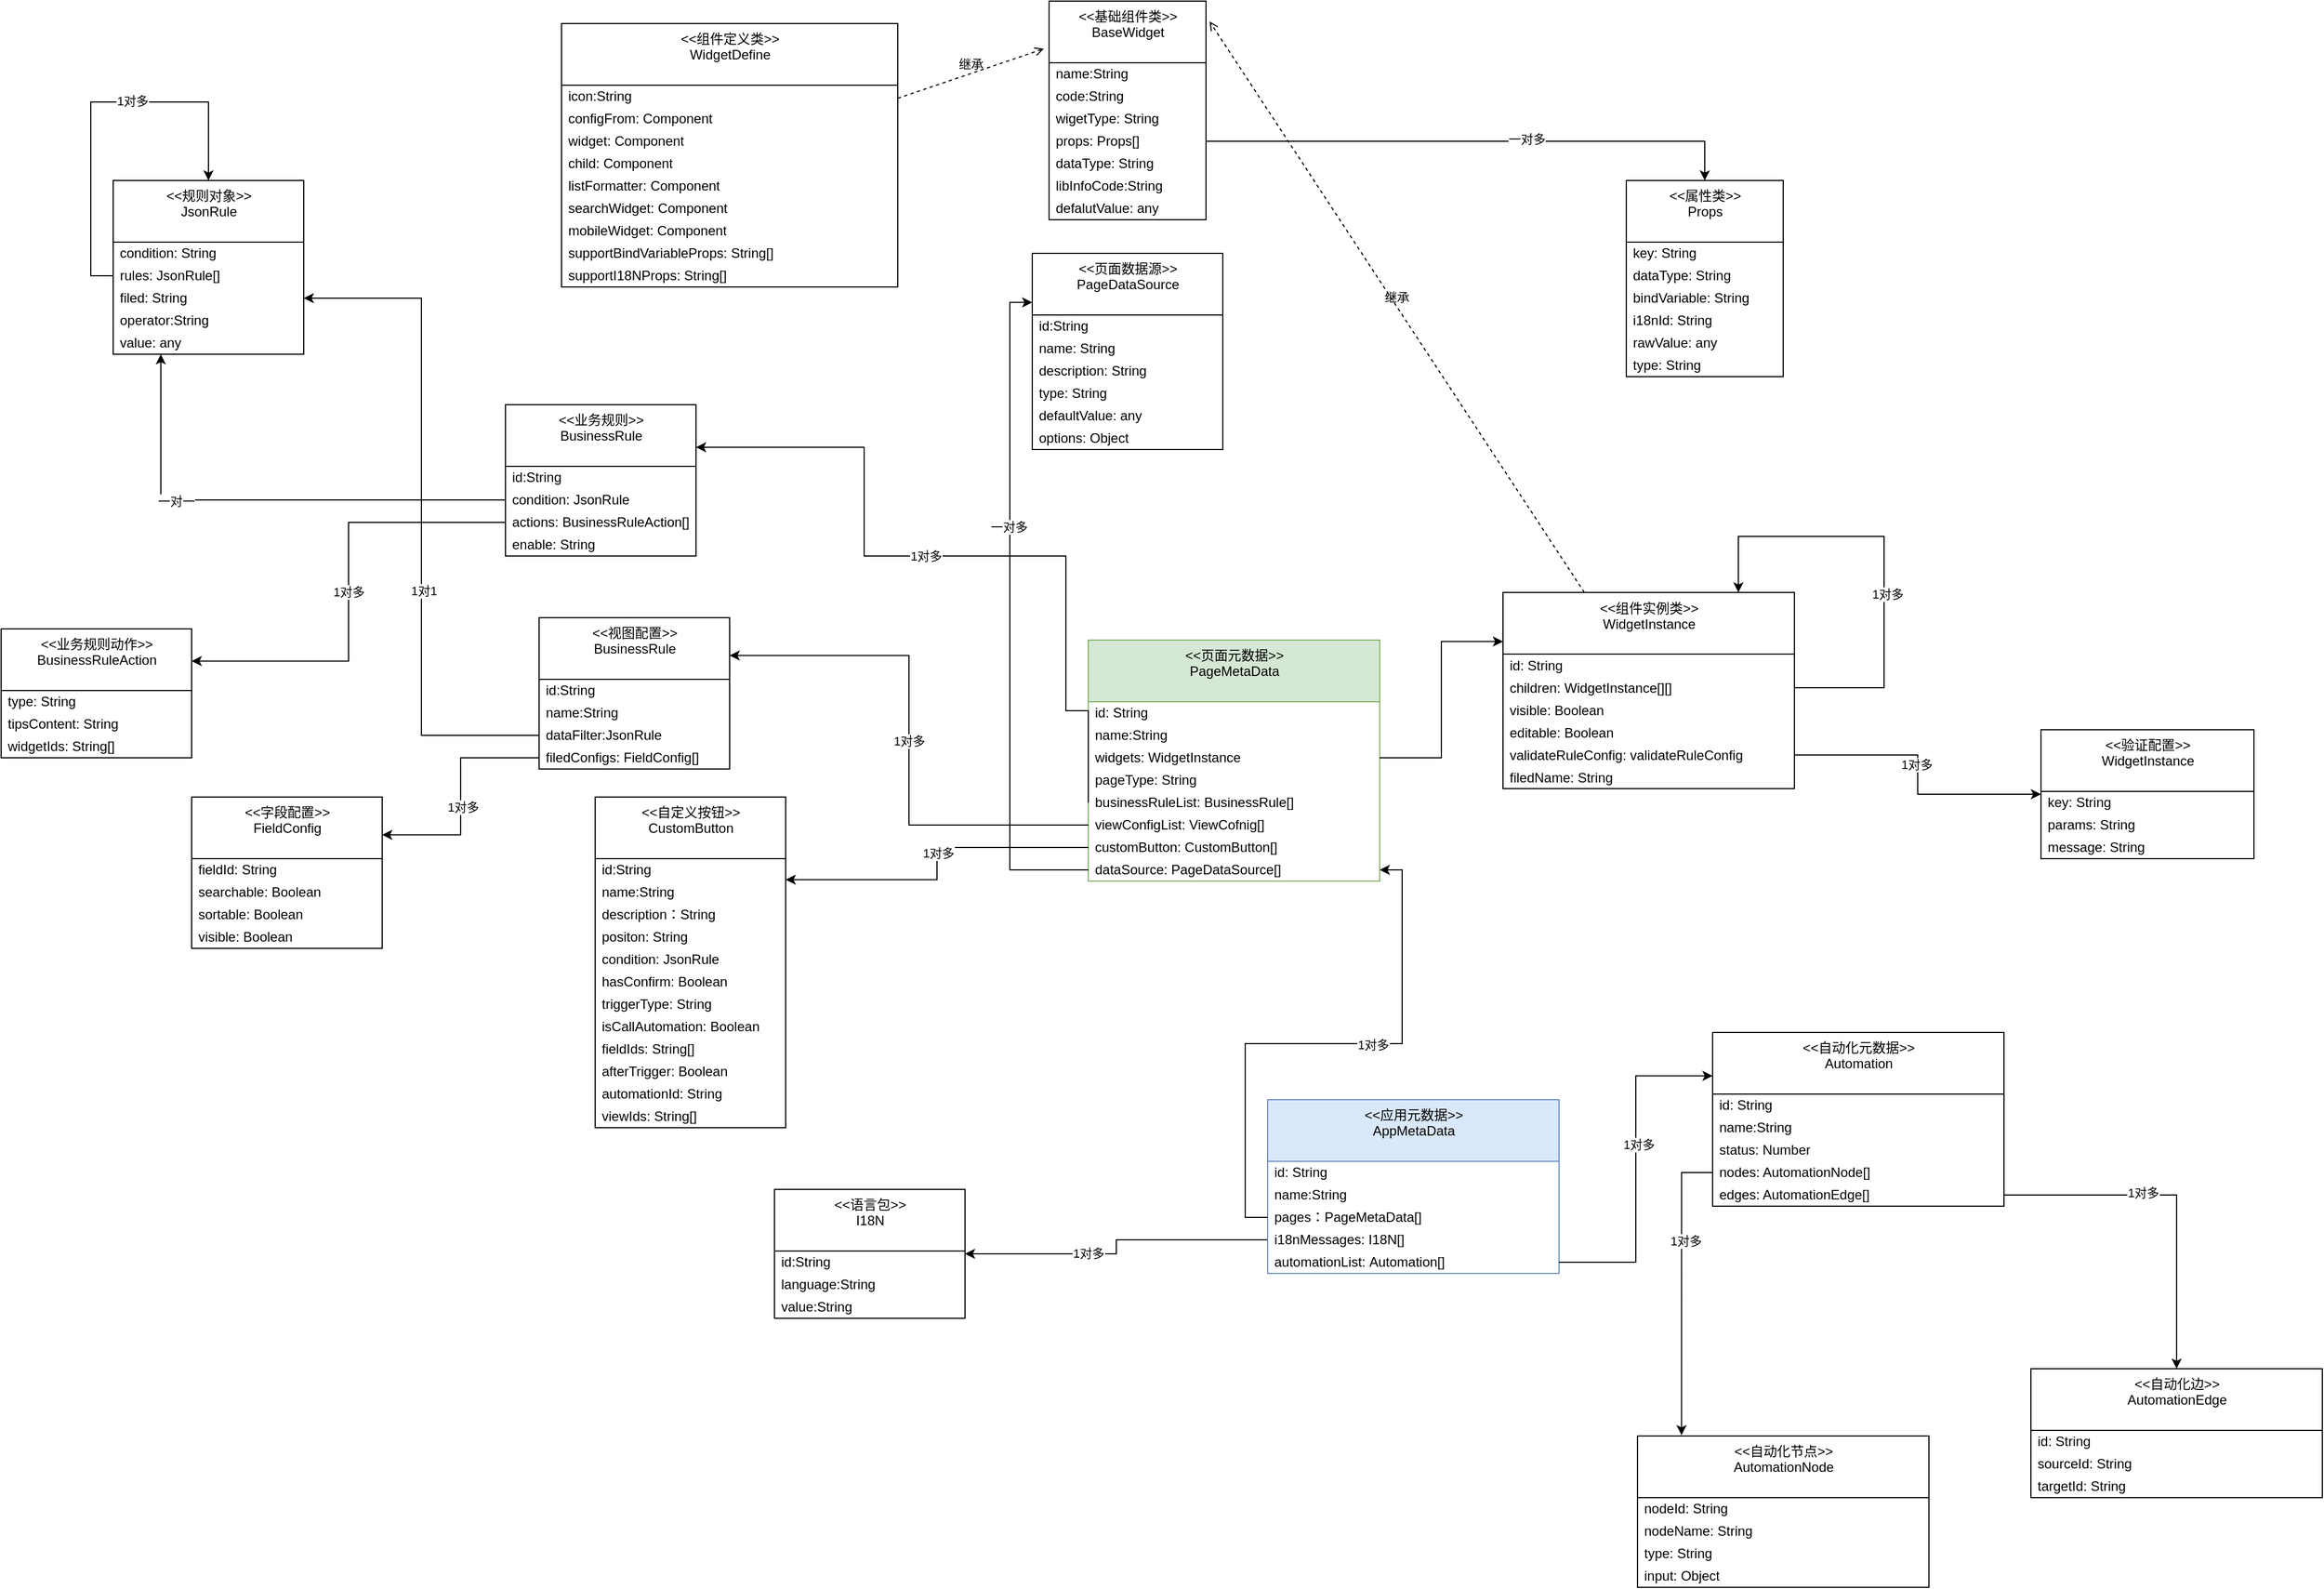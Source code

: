 <mxfile version="17.4.0" type="github">
  <diagram id="vAMlp3YLuijeeZTll3_J" name="Page-1">
    <mxGraphModel dx="2253" dy="864" grid="1" gridSize="10" guides="1" tooltips="1" connect="1" arrows="1" fold="1" page="1" pageScale="1" pageWidth="827" pageHeight="1169" math="0" shadow="0">
      <root>
        <mxCell id="0" />
        <mxCell id="1" parent="0" />
        <mxCell id="EWt5b8vn7UuF1jzuAeMk-30" value="&amp;lt;&amp;lt;基础组件类&amp;gt;&amp;gt;&lt;br&gt;BaseWidget&lt;br&gt;" style="swimlane;fontStyle=0;align=center;verticalAlign=top;childLayout=stackLayout;horizontal=1;startSize=55;horizontalStack=0;resizeParent=1;resizeParentMax=0;resizeLast=0;collapsible=0;marginBottom=0;html=1;" parent="1" vertex="1">
          <mxGeometry x="235" y="300" width="140" height="195" as="geometry" />
        </mxCell>
        <mxCell id="EWt5b8vn7UuF1jzuAeMk-32" value="name:String" style="text;html=1;strokeColor=none;fillColor=none;align=left;verticalAlign=middle;spacingLeft=4;spacingRight=4;overflow=hidden;rotatable=0;points=[[0,0.5],[1,0.5]];portConstraint=eastwest;" parent="EWt5b8vn7UuF1jzuAeMk-30" vertex="1">
          <mxGeometry y="55" width="140" height="20" as="geometry" />
        </mxCell>
        <mxCell id="EWt5b8vn7UuF1jzuAeMk-39" value="code:String" style="text;html=1;strokeColor=none;fillColor=none;align=left;verticalAlign=middle;spacingLeft=4;spacingRight=4;overflow=hidden;rotatable=0;points=[[0,0.5],[1,0.5]];portConstraint=eastwest;" parent="EWt5b8vn7UuF1jzuAeMk-30" vertex="1">
          <mxGeometry y="75" width="140" height="20" as="geometry" />
        </mxCell>
        <mxCell id="EWt5b8vn7UuF1jzuAeMk-40" value="wigetType: String" style="text;html=1;strokeColor=none;fillColor=none;align=left;verticalAlign=middle;spacingLeft=4;spacingRight=4;overflow=hidden;rotatable=0;points=[[0,0.5],[1,0.5]];portConstraint=eastwest;" parent="EWt5b8vn7UuF1jzuAeMk-30" vertex="1">
          <mxGeometry y="95" width="140" height="20" as="geometry" />
        </mxCell>
        <mxCell id="EWt5b8vn7UuF1jzuAeMk-41" value="props: Props[]" style="text;html=1;strokeColor=none;fillColor=none;align=left;verticalAlign=middle;spacingLeft=4;spacingRight=4;overflow=hidden;rotatable=0;points=[[0,0.5],[1,0.5]];portConstraint=eastwest;" parent="EWt5b8vn7UuF1jzuAeMk-30" vertex="1">
          <mxGeometry y="115" width="140" height="20" as="geometry" />
        </mxCell>
        <mxCell id="EWt5b8vn7UuF1jzuAeMk-42" value="dataType: String" style="text;html=1;strokeColor=none;fillColor=none;align=left;verticalAlign=middle;spacingLeft=4;spacingRight=4;overflow=hidden;rotatable=0;points=[[0,0.5],[1,0.5]];portConstraint=eastwest;" parent="EWt5b8vn7UuF1jzuAeMk-30" vertex="1">
          <mxGeometry y="135" width="140" height="20" as="geometry" />
        </mxCell>
        <mxCell id="EWt5b8vn7UuF1jzuAeMk-33" value="&lt;span style=&quot;color: rgb(0 , 0 , 0)&quot;&gt;libInfoCode:String&lt;/span&gt;" style="text;html=1;strokeColor=none;fillColor=none;align=left;verticalAlign=middle;spacingLeft=4;spacingRight=4;overflow=hidden;rotatable=0;points=[[0,0.5],[1,0.5]];portConstraint=eastwest;fontColor=#808080;" parent="EWt5b8vn7UuF1jzuAeMk-30" vertex="1">
          <mxGeometry y="155" width="140" height="20" as="geometry" />
        </mxCell>
        <mxCell id="EWt5b8vn7UuF1jzuAeMk-43" value="&lt;span style=&quot;color: rgb(0 , 0 , 0)&quot;&gt;defalutValue: any&lt;/span&gt;" style="text;html=1;strokeColor=none;fillColor=none;align=left;verticalAlign=middle;spacingLeft=4;spacingRight=4;overflow=hidden;rotatable=0;points=[[0,0.5],[1,0.5]];portConstraint=eastwest;fontColor=#808080;" parent="EWt5b8vn7UuF1jzuAeMk-30" vertex="1">
          <mxGeometry y="175" width="140" height="20" as="geometry" />
        </mxCell>
        <mxCell id="EWt5b8vn7UuF1jzuAeMk-46" value="&amp;lt;&amp;lt;组件定义类&amp;gt;&amp;gt;&lt;br&gt;WidgetDefine" style="swimlane;fontStyle=0;align=center;verticalAlign=top;childLayout=stackLayout;horizontal=1;startSize=55;horizontalStack=0;resizeParent=1;resizeParentMax=0;resizeLast=0;collapsible=0;marginBottom=0;html=1;" parent="1" vertex="1">
          <mxGeometry x="-200" y="320" width="300" height="235" as="geometry" />
        </mxCell>
        <mxCell id="EWt5b8vn7UuF1jzuAeMk-47" value="icon:String" style="text;html=1;strokeColor=none;fillColor=none;align=left;verticalAlign=middle;spacingLeft=4;spacingRight=4;overflow=hidden;rotatable=0;points=[[0,0.5],[1,0.5]];portConstraint=eastwest;" parent="EWt5b8vn7UuF1jzuAeMk-46" vertex="1">
          <mxGeometry y="55" width="300" height="20" as="geometry" />
        </mxCell>
        <mxCell id="EWt5b8vn7UuF1jzuAeMk-48" value="configFrom: Component" style="text;html=1;strokeColor=none;fillColor=none;align=left;verticalAlign=middle;spacingLeft=4;spacingRight=4;overflow=hidden;rotatable=0;points=[[0,0.5],[1,0.5]];portConstraint=eastwest;" parent="EWt5b8vn7UuF1jzuAeMk-46" vertex="1">
          <mxGeometry y="75" width="300" height="20" as="geometry" />
        </mxCell>
        <mxCell id="EWt5b8vn7UuF1jzuAeMk-49" value="widget: Component" style="text;html=1;strokeColor=none;fillColor=none;align=left;verticalAlign=middle;spacingLeft=4;spacingRight=4;overflow=hidden;rotatable=0;points=[[0,0.5],[1,0.5]];portConstraint=eastwest;" parent="EWt5b8vn7UuF1jzuAeMk-46" vertex="1">
          <mxGeometry y="95" width="300" height="20" as="geometry" />
        </mxCell>
        <mxCell id="EWt5b8vn7UuF1jzuAeMk-50" value="child: Component" style="text;html=1;strokeColor=none;fillColor=none;align=left;verticalAlign=middle;spacingLeft=4;spacingRight=4;overflow=hidden;rotatable=0;points=[[0,0.5],[1,0.5]];portConstraint=eastwest;" parent="EWt5b8vn7UuF1jzuAeMk-46" vertex="1">
          <mxGeometry y="115" width="300" height="20" as="geometry" />
        </mxCell>
        <mxCell id="EWt5b8vn7UuF1jzuAeMk-51" value="listFormatter: Component" style="text;html=1;strokeColor=none;fillColor=none;align=left;verticalAlign=middle;spacingLeft=4;spacingRight=4;overflow=hidden;rotatable=0;points=[[0,0.5],[1,0.5]];portConstraint=eastwest;" parent="EWt5b8vn7UuF1jzuAeMk-46" vertex="1">
          <mxGeometry y="135" width="300" height="20" as="geometry" />
        </mxCell>
        <mxCell id="EWt5b8vn7UuF1jzuAeMk-52" value="&lt;font color=&quot;#000000&quot;&gt;searchWidget: Component&lt;/font&gt;" style="text;html=1;strokeColor=none;fillColor=none;align=left;verticalAlign=middle;spacingLeft=4;spacingRight=4;overflow=hidden;rotatable=0;points=[[0,0.5],[1,0.5]];portConstraint=eastwest;fontColor=#808080;" parent="EWt5b8vn7UuF1jzuAeMk-46" vertex="1">
          <mxGeometry y="155" width="300" height="20" as="geometry" />
        </mxCell>
        <mxCell id="EWt5b8vn7UuF1jzuAeMk-53" value="&lt;span style=&quot;color: rgb(0 , 0 , 0)&quot;&gt;mobileWidget: Component&lt;/span&gt;" style="text;html=1;strokeColor=none;fillColor=none;align=left;verticalAlign=middle;spacingLeft=4;spacingRight=4;overflow=hidden;rotatable=0;points=[[0,0.5],[1,0.5]];portConstraint=eastwest;fontColor=#808080;" parent="EWt5b8vn7UuF1jzuAeMk-46" vertex="1">
          <mxGeometry y="175" width="300" height="20" as="geometry" />
        </mxCell>
        <mxCell id="aLEHj2pvLLhQeSvKvPRY-20" value="&lt;span style=&quot;color: rgb(0 , 0 , 0)&quot;&gt;supportBindVariableProps: String[]&lt;/span&gt;" style="text;html=1;strokeColor=none;fillColor=none;align=left;verticalAlign=middle;spacingLeft=4;spacingRight=4;overflow=hidden;rotatable=0;points=[[0,0.5],[1,0.5]];portConstraint=eastwest;fontColor=#808080;" vertex="1" parent="EWt5b8vn7UuF1jzuAeMk-46">
          <mxGeometry y="195" width="300" height="20" as="geometry" />
        </mxCell>
        <mxCell id="aLEHj2pvLLhQeSvKvPRY-21" value="&lt;span style=&quot;color: rgb(0 , 0 , 0)&quot;&gt;supportI18NProps: String[]&lt;/span&gt;" style="text;html=1;strokeColor=none;fillColor=none;align=left;verticalAlign=middle;spacingLeft=4;spacingRight=4;overflow=hidden;rotatable=0;points=[[0,0.5],[1,0.5]];portConstraint=eastwest;fontColor=#808080;" vertex="1" parent="EWt5b8vn7UuF1jzuAeMk-46">
          <mxGeometry y="215" width="300" height="20" as="geometry" />
        </mxCell>
        <mxCell id="EWt5b8vn7UuF1jzuAeMk-55" value="继承" style="html=1;verticalAlign=bottom;labelBackgroundColor=none;endArrow=open;endFill=0;dashed=1;rounded=0;entryX=-0.033;entryY=0.218;entryDx=0;entryDy=0;entryPerimeter=0;" parent="1" source="EWt5b8vn7UuF1jzuAeMk-46" target="EWt5b8vn7UuF1jzuAeMk-30" edge="1">
          <mxGeometry width="160" relative="1" as="geometry">
            <mxPoint x="480" y="500" as="sourcePoint" />
            <mxPoint x="420" y="310" as="targetPoint" />
          </mxGeometry>
        </mxCell>
        <mxCell id="EWt5b8vn7UuF1jzuAeMk-56" value="&amp;lt;&amp;lt;组件实例类&amp;gt;&amp;gt;&lt;br&gt;WidgetInstance" style="swimlane;fontStyle=0;align=center;verticalAlign=top;childLayout=stackLayout;horizontal=1;startSize=55;horizontalStack=0;resizeParent=1;resizeParentMax=0;resizeLast=0;collapsible=0;marginBottom=0;html=1;" parent="1" vertex="1">
          <mxGeometry x="640" y="827.5" width="260" height="175" as="geometry" />
        </mxCell>
        <mxCell id="EWt5b8vn7UuF1jzuAeMk-57" value="id: String" style="text;html=1;strokeColor=none;fillColor=none;align=left;verticalAlign=middle;spacingLeft=4;spacingRight=4;overflow=hidden;rotatable=0;points=[[0,0.5],[1,0.5]];portConstraint=eastwest;" parent="EWt5b8vn7UuF1jzuAeMk-56" vertex="1">
          <mxGeometry y="55" width="260" height="20" as="geometry" />
        </mxCell>
        <mxCell id="EWt5b8vn7UuF1jzuAeMk-58" value="children: WidgetInstance[][]" style="text;html=1;strokeColor=none;fillColor=none;align=left;verticalAlign=middle;spacingLeft=4;spacingRight=4;overflow=hidden;rotatable=0;points=[[0,0.5],[1,0.5]];portConstraint=eastwest;" parent="EWt5b8vn7UuF1jzuAeMk-56" vertex="1">
          <mxGeometry y="75" width="260" height="20" as="geometry" />
        </mxCell>
        <mxCell id="EWt5b8vn7UuF1jzuAeMk-65" value="visible: Boolean" style="text;html=1;strokeColor=none;fillColor=none;align=left;verticalAlign=middle;spacingLeft=4;spacingRight=4;overflow=hidden;rotatable=0;points=[[0,0.5],[1,0.5]];portConstraint=eastwest;" parent="EWt5b8vn7UuF1jzuAeMk-56" vertex="1">
          <mxGeometry y="95" width="260" height="20" as="geometry" />
        </mxCell>
        <mxCell id="EWt5b8vn7UuF1jzuAeMk-66" value="editable: Boolean" style="text;html=1;strokeColor=none;fillColor=none;align=left;verticalAlign=middle;spacingLeft=4;spacingRight=4;overflow=hidden;rotatable=0;points=[[0,0.5],[1,0.5]];portConstraint=eastwest;" parent="EWt5b8vn7UuF1jzuAeMk-56" vertex="1">
          <mxGeometry y="115" width="260" height="20" as="geometry" />
        </mxCell>
        <mxCell id="EWt5b8vn7UuF1jzuAeMk-77" value="validateRuleConfig: validateRuleConfig" style="text;html=1;strokeColor=none;fillColor=none;align=left;verticalAlign=middle;spacingLeft=4;spacingRight=4;overflow=hidden;rotatable=0;points=[[0,0.5],[1,0.5]];portConstraint=eastwest;" parent="EWt5b8vn7UuF1jzuAeMk-56" vertex="1">
          <mxGeometry y="135" width="260" height="20" as="geometry" />
        </mxCell>
        <mxCell id="EWt5b8vn7UuF1jzuAeMk-78" value="filedName: String" style="text;html=1;strokeColor=none;fillColor=none;align=left;verticalAlign=middle;spacingLeft=4;spacingRight=4;overflow=hidden;rotatable=0;points=[[0,0.5],[1,0.5]];portConstraint=eastwest;" parent="EWt5b8vn7UuF1jzuAeMk-56" vertex="1">
          <mxGeometry y="155" width="260" height="20" as="geometry" />
        </mxCell>
        <mxCell id="EWt5b8vn7UuF1jzuAeMk-68" style="edgeStyle=orthogonalEdgeStyle;rounded=0;orthogonalLoop=1;jettySize=auto;html=1;" parent="EWt5b8vn7UuF1jzuAeMk-56" source="EWt5b8vn7UuF1jzuAeMk-58" target="EWt5b8vn7UuF1jzuAeMk-56" edge="1">
          <mxGeometry relative="1" as="geometry">
            <mxPoint x="260" y="-20" as="targetPoint" />
            <Array as="points">
              <mxPoint x="340" y="85" />
              <mxPoint x="340" y="-50" />
              <mxPoint x="210" y="-50" />
            </Array>
          </mxGeometry>
        </mxCell>
        <mxCell id="EWt5b8vn7UuF1jzuAeMk-69" value="1对多" style="edgeLabel;html=1;align=center;verticalAlign=middle;resizable=0;points=[];" parent="EWt5b8vn7UuF1jzuAeMk-68" vertex="1" connectable="0">
          <mxGeometry x="-0.173" y="-3" relative="1" as="geometry">
            <mxPoint as="offset" />
          </mxGeometry>
        </mxCell>
        <mxCell id="EWt5b8vn7UuF1jzuAeMk-64" value="继承" style="html=1;verticalAlign=bottom;labelBackgroundColor=none;endArrow=open;endFill=0;dashed=1;rounded=0;entryX=1.023;entryY=0.093;entryDx=0;entryDy=0;entryPerimeter=0;" parent="1" source="EWt5b8vn7UuF1jzuAeMk-56" target="EWt5b8vn7UuF1jzuAeMk-30" edge="1">
          <mxGeometry width="160" relative="1" as="geometry">
            <mxPoint x="341.342" y="570" as="sourcePoint" />
            <mxPoint x="507.06" y="255.295" as="targetPoint" />
          </mxGeometry>
        </mxCell>
        <mxCell id="EWt5b8vn7UuF1jzuAeMk-79" value="&amp;lt;&amp;lt;验证配置&amp;gt;&amp;gt;&lt;br&gt;WidgetInstance" style="swimlane;fontStyle=0;align=center;verticalAlign=top;childLayout=stackLayout;horizontal=1;startSize=55;horizontalStack=0;resizeParent=1;resizeParentMax=0;resizeLast=0;collapsible=0;marginBottom=0;html=1;" parent="1" vertex="1">
          <mxGeometry x="1120" y="950" width="190" height="115" as="geometry" />
        </mxCell>
        <mxCell id="EWt5b8vn7UuF1jzuAeMk-80" value="key: String" style="text;html=1;strokeColor=none;fillColor=none;align=left;verticalAlign=middle;spacingLeft=4;spacingRight=4;overflow=hidden;rotatable=0;points=[[0,0.5],[1,0.5]];portConstraint=eastwest;" parent="EWt5b8vn7UuF1jzuAeMk-79" vertex="1">
          <mxGeometry y="55" width="190" height="20" as="geometry" />
        </mxCell>
        <mxCell id="EWt5b8vn7UuF1jzuAeMk-81" value="params: String" style="text;html=1;strokeColor=none;fillColor=none;align=left;verticalAlign=middle;spacingLeft=4;spacingRight=4;overflow=hidden;rotatable=0;points=[[0,0.5],[1,0.5]];portConstraint=eastwest;" parent="EWt5b8vn7UuF1jzuAeMk-79" vertex="1">
          <mxGeometry y="75" width="190" height="20" as="geometry" />
        </mxCell>
        <mxCell id="EWt5b8vn7UuF1jzuAeMk-82" value="message: String" style="text;html=1;strokeColor=none;fillColor=none;align=left;verticalAlign=middle;spacingLeft=4;spacingRight=4;overflow=hidden;rotatable=0;points=[[0,0.5],[1,0.5]];portConstraint=eastwest;" parent="EWt5b8vn7UuF1jzuAeMk-79" vertex="1">
          <mxGeometry y="95" width="190" height="20" as="geometry" />
        </mxCell>
        <mxCell id="EWt5b8vn7UuF1jzuAeMk-89" style="edgeStyle=orthogonalEdgeStyle;rounded=0;orthogonalLoop=1;jettySize=auto;html=1;exitX=1;exitY=0.5;exitDx=0;exitDy=0;" parent="1" source="EWt5b8vn7UuF1jzuAeMk-77" target="EWt5b8vn7UuF1jzuAeMk-79" edge="1">
          <mxGeometry relative="1" as="geometry" />
        </mxCell>
        <mxCell id="EWt5b8vn7UuF1jzuAeMk-90" value="1对多" style="edgeLabel;html=1;align=center;verticalAlign=middle;resizable=0;points=[];" parent="EWt5b8vn7UuF1jzuAeMk-89" vertex="1" connectable="0">
          <mxGeometry x="-0.069" y="-1" relative="1" as="geometry">
            <mxPoint as="offset" />
          </mxGeometry>
        </mxCell>
        <mxCell id="EWt5b8vn7UuF1jzuAeMk-91" value="&amp;lt;&amp;lt;页面元数据&amp;gt;&amp;gt;&lt;br&gt;PageMetaData" style="swimlane;fontStyle=0;align=center;verticalAlign=top;childLayout=stackLayout;horizontal=1;startSize=55;horizontalStack=0;resizeParent=1;resizeParentMax=0;resizeLast=0;collapsible=0;marginBottom=0;html=1;fillColor=#d5e8d4;strokeColor=#82b366;" parent="1" vertex="1">
          <mxGeometry x="270" y="870" width="260" height="215" as="geometry" />
        </mxCell>
        <mxCell id="EWt5b8vn7UuF1jzuAeMk-92" value="id: String" style="text;html=1;strokeColor=none;fillColor=none;align=left;verticalAlign=middle;spacingLeft=4;spacingRight=4;overflow=hidden;rotatable=0;points=[[0,0.5],[1,0.5]];portConstraint=eastwest;" parent="EWt5b8vn7UuF1jzuAeMk-91" vertex="1">
          <mxGeometry y="55" width="260" height="20" as="geometry" />
        </mxCell>
        <mxCell id="EWt5b8vn7UuF1jzuAeMk-93" value="name:String" style="text;html=1;strokeColor=none;fillColor=none;align=left;verticalAlign=middle;spacingLeft=4;spacingRight=4;overflow=hidden;rotatable=0;points=[[0,0.5],[1,0.5]];portConstraint=eastwest;" parent="EWt5b8vn7UuF1jzuAeMk-91" vertex="1">
          <mxGeometry y="75" width="260" height="20" as="geometry" />
        </mxCell>
        <mxCell id="EWt5b8vn7UuF1jzuAeMk-94" value="widgets: WidgetInstance" style="text;html=1;strokeColor=none;fillColor=none;align=left;verticalAlign=middle;spacingLeft=4;spacingRight=4;overflow=hidden;rotatable=0;points=[[0,0.5],[1,0.5]];portConstraint=eastwest;" parent="EWt5b8vn7UuF1jzuAeMk-91" vertex="1">
          <mxGeometry y="95" width="260" height="20" as="geometry" />
        </mxCell>
        <mxCell id="EWt5b8vn7UuF1jzuAeMk-95" value="pageType: String" style="text;html=1;strokeColor=none;fillColor=none;align=left;verticalAlign=middle;spacingLeft=4;spacingRight=4;overflow=hidden;rotatable=0;points=[[0,0.5],[1,0.5]];portConstraint=eastwest;" parent="EWt5b8vn7UuF1jzuAeMk-91" vertex="1">
          <mxGeometry y="115" width="260" height="20" as="geometry" />
        </mxCell>
        <mxCell id="EWt5b8vn7UuF1jzuAeMk-96" value="businessRuleList: BusinessRule[]" style="text;html=1;strokeColor=none;fillColor=none;align=left;verticalAlign=middle;spacingLeft=4;spacingRight=4;overflow=hidden;rotatable=0;points=[[0,0.5],[1,0.5]];portConstraint=eastwest;" parent="EWt5b8vn7UuF1jzuAeMk-91" vertex="1">
          <mxGeometry y="135" width="260" height="20" as="geometry" />
        </mxCell>
        <mxCell id="EWt5b8vn7UuF1jzuAeMk-97" value="viewConfigList: ViewCofnig[]" style="text;html=1;strokeColor=none;fillColor=none;align=left;verticalAlign=middle;spacingLeft=4;spacingRight=4;overflow=hidden;rotatable=0;points=[[0,0.5],[1,0.5]];portConstraint=eastwest;" parent="EWt5b8vn7UuF1jzuAeMk-91" vertex="1">
          <mxGeometry y="155" width="260" height="20" as="geometry" />
        </mxCell>
        <mxCell id="EWt5b8vn7UuF1jzuAeMk-102" value="customButton: CustomButton[]" style="text;html=1;strokeColor=none;fillColor=none;align=left;verticalAlign=middle;spacingLeft=4;spacingRight=4;overflow=hidden;rotatable=0;points=[[0,0.5],[1,0.5]];portConstraint=eastwest;" parent="EWt5b8vn7UuF1jzuAeMk-91" vertex="1">
          <mxGeometry y="175" width="260" height="20" as="geometry" />
        </mxCell>
        <mxCell id="0nsjgeY7RRaT_HOc3P06-43" value="dataSource: PageDataSource[]" style="text;html=1;strokeColor=none;fillColor=none;align=left;verticalAlign=middle;spacingLeft=4;spacingRight=4;overflow=hidden;rotatable=0;points=[[0,0.5],[1,0.5]];portConstraint=eastwest;" parent="EWt5b8vn7UuF1jzuAeMk-91" vertex="1">
          <mxGeometry y="195" width="260" height="20" as="geometry" />
        </mxCell>
        <mxCell id="0nsjgeY7RRaT_HOc3P06-1" value="&amp;lt;&amp;lt;属性类&amp;gt;&amp;gt;&lt;br&gt;Props" style="swimlane;fontStyle=0;align=center;verticalAlign=top;childLayout=stackLayout;horizontal=1;startSize=55;horizontalStack=0;resizeParent=1;resizeParentMax=0;resizeLast=0;collapsible=0;marginBottom=0;html=1;" parent="1" vertex="1">
          <mxGeometry x="750" y="460" width="140" height="175" as="geometry" />
        </mxCell>
        <mxCell id="0nsjgeY7RRaT_HOc3P06-2" value="key: String" style="text;html=1;strokeColor=none;fillColor=none;align=left;verticalAlign=middle;spacingLeft=4;spacingRight=4;overflow=hidden;rotatable=0;points=[[0,0.5],[1,0.5]];portConstraint=eastwest;" parent="0nsjgeY7RRaT_HOc3P06-1" vertex="1">
          <mxGeometry y="55" width="140" height="20" as="geometry" />
        </mxCell>
        <mxCell id="0nsjgeY7RRaT_HOc3P06-3" value="dataType: String" style="text;html=1;strokeColor=none;fillColor=none;align=left;verticalAlign=middle;spacingLeft=4;spacingRight=4;overflow=hidden;rotatable=0;points=[[0,0.5],[1,0.5]];portConstraint=eastwest;" parent="0nsjgeY7RRaT_HOc3P06-1" vertex="1">
          <mxGeometry y="75" width="140" height="20" as="geometry" />
        </mxCell>
        <mxCell id="0nsjgeY7RRaT_HOc3P06-9" value="bindVariable: String" style="text;html=1;strokeColor=none;fillColor=none;align=left;verticalAlign=middle;spacingLeft=4;spacingRight=4;overflow=hidden;rotatable=0;points=[[0,0.5],[1,0.5]];portConstraint=eastwest;" parent="0nsjgeY7RRaT_HOc3P06-1" vertex="1">
          <mxGeometry y="95" width="140" height="20" as="geometry" />
        </mxCell>
        <mxCell id="0nsjgeY7RRaT_HOc3P06-10" value="i18nId: String" style="text;html=1;strokeColor=none;fillColor=none;align=left;verticalAlign=middle;spacingLeft=4;spacingRight=4;overflow=hidden;rotatable=0;points=[[0,0.5],[1,0.5]];portConstraint=eastwest;" parent="0nsjgeY7RRaT_HOc3P06-1" vertex="1">
          <mxGeometry y="115" width="140" height="20" as="geometry" />
        </mxCell>
        <mxCell id="0nsjgeY7RRaT_HOc3P06-11" value="rawValue: any" style="text;html=1;strokeColor=none;fillColor=none;align=left;verticalAlign=middle;spacingLeft=4;spacingRight=4;overflow=hidden;rotatable=0;points=[[0,0.5],[1,0.5]];portConstraint=eastwest;" parent="0nsjgeY7RRaT_HOc3P06-1" vertex="1">
          <mxGeometry y="135" width="140" height="20" as="geometry" />
        </mxCell>
        <mxCell id="aLEHj2pvLLhQeSvKvPRY-78" value="type: String" style="text;html=1;strokeColor=none;fillColor=none;align=left;verticalAlign=middle;spacingLeft=4;spacingRight=4;overflow=hidden;rotatable=0;points=[[0,0.5],[1,0.5]];portConstraint=eastwest;" vertex="1" parent="0nsjgeY7RRaT_HOc3P06-1">
          <mxGeometry y="155" width="140" height="20" as="geometry" />
        </mxCell>
        <mxCell id="0nsjgeY7RRaT_HOc3P06-12" style="edgeStyle=orthogonalEdgeStyle;rounded=0;orthogonalLoop=1;jettySize=auto;html=1;entryX=0.5;entryY=0;entryDx=0;entryDy=0;" parent="1" source="EWt5b8vn7UuF1jzuAeMk-41" target="0nsjgeY7RRaT_HOc3P06-1" edge="1">
          <mxGeometry relative="1" as="geometry" />
        </mxCell>
        <mxCell id="0nsjgeY7RRaT_HOc3P06-13" value="一对多" style="edgeLabel;html=1;align=center;verticalAlign=middle;resizable=0;points=[];" parent="0nsjgeY7RRaT_HOc3P06-12" vertex="1" connectable="0">
          <mxGeometry x="0.19" y="2" relative="1" as="geometry">
            <mxPoint as="offset" />
          </mxGeometry>
        </mxCell>
        <mxCell id="0nsjgeY7RRaT_HOc3P06-15" value="&amp;lt;&amp;lt;业务规则&amp;gt;&amp;gt;&lt;br&gt;BusinessRule" style="swimlane;fontStyle=0;align=center;verticalAlign=top;childLayout=stackLayout;horizontal=1;startSize=55;horizontalStack=0;resizeParent=1;resizeParentMax=0;resizeLast=0;collapsible=0;marginBottom=0;html=1;" parent="1" vertex="1">
          <mxGeometry x="-250" y="660" width="170" height="135" as="geometry" />
        </mxCell>
        <mxCell id="0nsjgeY7RRaT_HOc3P06-16" value="id:String" style="text;html=1;strokeColor=none;fillColor=none;align=left;verticalAlign=middle;spacingLeft=4;spacingRight=4;overflow=hidden;rotatable=0;points=[[0,0.5],[1,0.5]];portConstraint=eastwest;" parent="0nsjgeY7RRaT_HOc3P06-15" vertex="1">
          <mxGeometry y="55" width="170" height="20" as="geometry" />
        </mxCell>
        <mxCell id="0nsjgeY7RRaT_HOc3P06-17" value="condition: JsonRule" style="text;html=1;strokeColor=none;fillColor=none;align=left;verticalAlign=middle;spacingLeft=4;spacingRight=4;overflow=hidden;rotatable=0;points=[[0,0.5],[1,0.5]];portConstraint=eastwest;" parent="0nsjgeY7RRaT_HOc3P06-15" vertex="1">
          <mxGeometry y="75" width="170" height="20" as="geometry" />
        </mxCell>
        <mxCell id="0nsjgeY7RRaT_HOc3P06-18" value="actions: BusinessRuleAction[]" style="text;html=1;strokeColor=none;fillColor=none;align=left;verticalAlign=middle;spacingLeft=4;spacingRight=4;overflow=hidden;rotatable=0;points=[[0,0.5],[1,0.5]];portConstraint=eastwest;" parent="0nsjgeY7RRaT_HOc3P06-15" vertex="1">
          <mxGeometry y="95" width="170" height="20" as="geometry" />
        </mxCell>
        <mxCell id="0nsjgeY7RRaT_HOc3P06-19" value="enable: String" style="text;html=1;strokeColor=none;fillColor=none;align=left;verticalAlign=middle;spacingLeft=4;spacingRight=4;overflow=hidden;rotatable=0;points=[[0,0.5],[1,0.5]];portConstraint=eastwest;" parent="0nsjgeY7RRaT_HOc3P06-15" vertex="1">
          <mxGeometry y="115" width="170" height="20" as="geometry" />
        </mxCell>
        <mxCell id="0nsjgeY7RRaT_HOc3P06-23" style="edgeStyle=orthogonalEdgeStyle;rounded=0;orthogonalLoop=1;jettySize=auto;html=1;exitX=0;exitY=0.5;exitDx=0;exitDy=0;" parent="1" source="EWt5b8vn7UuF1jzuAeMk-96" target="0nsjgeY7RRaT_HOc3P06-15" edge="1">
          <mxGeometry relative="1" as="geometry">
            <Array as="points">
              <mxPoint x="250" y="933" />
              <mxPoint x="250" y="795" />
              <mxPoint x="70" y="795" />
              <mxPoint x="70" y="698" />
            </Array>
          </mxGeometry>
        </mxCell>
        <mxCell id="0nsjgeY7RRaT_HOc3P06-24" value="1对多" style="edgeLabel;html=1;align=center;verticalAlign=middle;resizable=0;points=[];" parent="0nsjgeY7RRaT_HOc3P06-23" vertex="1" connectable="0">
          <mxGeometry x="-0.08" y="-1" relative="1" as="geometry">
            <mxPoint x="-58" y="1" as="offset" />
          </mxGeometry>
        </mxCell>
        <mxCell id="0nsjgeY7RRaT_HOc3P06-26" style="edgeStyle=orthogonalEdgeStyle;rounded=0;orthogonalLoop=1;jettySize=auto;html=1;exitX=1;exitY=0.5;exitDx=0;exitDy=0;entryX=0;entryY=0.25;entryDx=0;entryDy=0;" parent="1" source="EWt5b8vn7UuF1jzuAeMk-94" target="EWt5b8vn7UuF1jzuAeMk-56" edge="1">
          <mxGeometry relative="1" as="geometry" />
        </mxCell>
        <mxCell id="0nsjgeY7RRaT_HOc3P06-27" value="&amp;lt;&amp;lt;业务规则动作&amp;gt;&amp;gt;&lt;br&gt;&lt;span style=&quot;text-align: left&quot;&gt;BusinessRuleAction&lt;/span&gt;" style="swimlane;fontStyle=0;align=center;verticalAlign=top;childLayout=stackLayout;horizontal=1;startSize=55;horizontalStack=0;resizeParent=1;resizeParentMax=0;resizeLast=0;collapsible=0;marginBottom=0;html=1;" parent="1" vertex="1">
          <mxGeometry x="-700" y="860" width="170" height="115" as="geometry" />
        </mxCell>
        <mxCell id="0nsjgeY7RRaT_HOc3P06-28" value="type: String" style="text;html=1;strokeColor=none;fillColor=none;align=left;verticalAlign=middle;spacingLeft=4;spacingRight=4;overflow=hidden;rotatable=0;points=[[0,0.5],[1,0.5]];portConstraint=eastwest;" parent="0nsjgeY7RRaT_HOc3P06-27" vertex="1">
          <mxGeometry y="55" width="170" height="20" as="geometry" />
        </mxCell>
        <mxCell id="0nsjgeY7RRaT_HOc3P06-29" value="tipsContent: String" style="text;html=1;strokeColor=none;fillColor=none;align=left;verticalAlign=middle;spacingLeft=4;spacingRight=4;overflow=hidden;rotatable=0;points=[[0,0.5],[1,0.5]];portConstraint=eastwest;" parent="0nsjgeY7RRaT_HOc3P06-27" vertex="1">
          <mxGeometry y="75" width="170" height="20" as="geometry" />
        </mxCell>
        <mxCell id="0nsjgeY7RRaT_HOc3P06-31" value="widgetIds: String[]" style="text;html=1;strokeColor=none;fillColor=none;align=left;verticalAlign=middle;spacingLeft=4;spacingRight=4;overflow=hidden;rotatable=0;points=[[0,0.5],[1,0.5]];portConstraint=eastwest;" parent="0nsjgeY7RRaT_HOc3P06-27" vertex="1">
          <mxGeometry y="95" width="170" height="20" as="geometry" />
        </mxCell>
        <mxCell id="0nsjgeY7RRaT_HOc3P06-32" value="1对多" style="edgeStyle=orthogonalEdgeStyle;rounded=0;orthogonalLoop=1;jettySize=auto;html=1;exitX=0;exitY=0.5;exitDx=0;exitDy=0;entryX=1;entryY=0.25;entryDx=0;entryDy=0;" parent="1" source="0nsjgeY7RRaT_HOc3P06-18" target="0nsjgeY7RRaT_HOc3P06-27" edge="1">
          <mxGeometry relative="1" as="geometry" />
        </mxCell>
        <mxCell id="0nsjgeY7RRaT_HOc3P06-33" value="&amp;lt;&amp;lt;规则对象&amp;gt;&amp;gt;&lt;br&gt;JsonRule" style="swimlane;fontStyle=0;align=center;verticalAlign=top;childLayout=stackLayout;horizontal=1;startSize=55;horizontalStack=0;resizeParent=1;resizeParentMax=0;resizeLast=0;collapsible=0;marginBottom=0;html=1;" parent="1" vertex="1">
          <mxGeometry x="-600" y="460" width="170" height="155" as="geometry" />
        </mxCell>
        <mxCell id="0nsjgeY7RRaT_HOc3P06-34" value="condition: String" style="text;html=1;strokeColor=none;fillColor=none;align=left;verticalAlign=middle;spacingLeft=4;spacingRight=4;overflow=hidden;rotatable=0;points=[[0,0.5],[1,0.5]];portConstraint=eastwest;" parent="0nsjgeY7RRaT_HOc3P06-33" vertex="1">
          <mxGeometry y="55" width="170" height="20" as="geometry" />
        </mxCell>
        <mxCell id="0nsjgeY7RRaT_HOc3P06-35" value="rules: JsonRule[]" style="text;html=1;strokeColor=none;fillColor=none;align=left;verticalAlign=middle;spacingLeft=4;spacingRight=4;overflow=hidden;rotatable=0;points=[[0,0.5],[1,0.5]];portConstraint=eastwest;" parent="0nsjgeY7RRaT_HOc3P06-33" vertex="1">
          <mxGeometry y="75" width="170" height="20" as="geometry" />
        </mxCell>
        <mxCell id="0nsjgeY7RRaT_HOc3P06-36" value="filed: String" style="text;html=1;strokeColor=none;fillColor=none;align=left;verticalAlign=middle;spacingLeft=4;spacingRight=4;overflow=hidden;rotatable=0;points=[[0,0.5],[1,0.5]];portConstraint=eastwest;" parent="0nsjgeY7RRaT_HOc3P06-33" vertex="1">
          <mxGeometry y="95" width="170" height="20" as="geometry" />
        </mxCell>
        <mxCell id="0nsjgeY7RRaT_HOc3P06-37" value="operator:String" style="text;html=1;strokeColor=none;fillColor=none;align=left;verticalAlign=middle;spacingLeft=4;spacingRight=4;overflow=hidden;rotatable=0;points=[[0,0.5],[1,0.5]];portConstraint=eastwest;" parent="0nsjgeY7RRaT_HOc3P06-33" vertex="1">
          <mxGeometry y="115" width="170" height="20" as="geometry" />
        </mxCell>
        <mxCell id="0nsjgeY7RRaT_HOc3P06-38" value="value: any" style="text;html=1;strokeColor=none;fillColor=none;align=left;verticalAlign=middle;spacingLeft=4;spacingRight=4;overflow=hidden;rotatable=0;points=[[0,0.5],[1,0.5]];portConstraint=eastwest;" parent="0nsjgeY7RRaT_HOc3P06-33" vertex="1">
          <mxGeometry y="135" width="170" height="20" as="geometry" />
        </mxCell>
        <mxCell id="0nsjgeY7RRaT_HOc3P06-39" style="edgeStyle=orthogonalEdgeStyle;rounded=0;orthogonalLoop=1;jettySize=auto;html=1;exitX=0;exitY=0.5;exitDx=0;exitDy=0;" parent="0nsjgeY7RRaT_HOc3P06-33" source="0nsjgeY7RRaT_HOc3P06-35" target="0nsjgeY7RRaT_HOc3P06-33" edge="1">
          <mxGeometry relative="1" as="geometry">
            <mxPoint x="-40" y="-10" as="targetPoint" />
            <Array as="points">
              <mxPoint x="-20" y="85" />
              <mxPoint x="-20" y="-70" />
              <mxPoint x="85" y="-70" />
            </Array>
          </mxGeometry>
        </mxCell>
        <mxCell id="0nsjgeY7RRaT_HOc3P06-40" value="1对多" style="edgeLabel;html=1;align=center;verticalAlign=middle;resizable=0;points=[];" parent="0nsjgeY7RRaT_HOc3P06-39" vertex="1" connectable="0">
          <mxGeometry x="0.208" y="1" relative="1" as="geometry">
            <mxPoint as="offset" />
          </mxGeometry>
        </mxCell>
        <mxCell id="0nsjgeY7RRaT_HOc3P06-41" style="edgeStyle=orthogonalEdgeStyle;rounded=0;orthogonalLoop=1;jettySize=auto;html=1;exitX=0;exitY=0.5;exitDx=0;exitDy=0;entryX=0.25;entryY=1;entryDx=0;entryDy=0;" parent="1" source="0nsjgeY7RRaT_HOc3P06-17" target="0nsjgeY7RRaT_HOc3P06-33" edge="1">
          <mxGeometry relative="1" as="geometry" />
        </mxCell>
        <mxCell id="0nsjgeY7RRaT_HOc3P06-42" value="一对一" style="edgeLabel;html=1;align=center;verticalAlign=middle;resizable=0;points=[];" parent="0nsjgeY7RRaT_HOc3P06-41" vertex="1" connectable="0">
          <mxGeometry x="0.345" y="1" relative="1" as="geometry">
            <mxPoint as="offset" />
          </mxGeometry>
        </mxCell>
        <mxCell id="0nsjgeY7RRaT_HOc3P06-44" value="&amp;lt;&amp;lt;视图配置&amp;gt;&amp;gt;&lt;br&gt;BusinessRule" style="swimlane;fontStyle=0;align=center;verticalAlign=top;childLayout=stackLayout;horizontal=1;startSize=55;horizontalStack=0;resizeParent=1;resizeParentMax=0;resizeLast=0;collapsible=0;marginBottom=0;html=1;" parent="1" vertex="1">
          <mxGeometry x="-220" y="850" width="170" height="135" as="geometry" />
        </mxCell>
        <mxCell id="0nsjgeY7RRaT_HOc3P06-45" value="id:String" style="text;html=1;strokeColor=none;fillColor=none;align=left;verticalAlign=middle;spacingLeft=4;spacingRight=4;overflow=hidden;rotatable=0;points=[[0,0.5],[1,0.5]];portConstraint=eastwest;" parent="0nsjgeY7RRaT_HOc3P06-44" vertex="1">
          <mxGeometry y="55" width="170" height="20" as="geometry" />
        </mxCell>
        <mxCell id="0nsjgeY7RRaT_HOc3P06-46" value="name:String" style="text;html=1;strokeColor=none;fillColor=none;align=left;verticalAlign=middle;spacingLeft=4;spacingRight=4;overflow=hidden;rotatable=0;points=[[0,0.5],[1,0.5]];portConstraint=eastwest;" parent="0nsjgeY7RRaT_HOc3P06-44" vertex="1">
          <mxGeometry y="75" width="170" height="20" as="geometry" />
        </mxCell>
        <mxCell id="0nsjgeY7RRaT_HOc3P06-47" value="dataFilter:JsonRule" style="text;html=1;strokeColor=none;fillColor=none;align=left;verticalAlign=middle;spacingLeft=4;spacingRight=4;overflow=hidden;rotatable=0;points=[[0,0.5],[1,0.5]];portConstraint=eastwest;" parent="0nsjgeY7RRaT_HOc3P06-44" vertex="1">
          <mxGeometry y="95" width="170" height="20" as="geometry" />
        </mxCell>
        <mxCell id="0nsjgeY7RRaT_HOc3P06-48" value="filedConfigs: FieldConfig[]" style="text;html=1;strokeColor=none;fillColor=none;align=left;verticalAlign=middle;spacingLeft=4;spacingRight=4;overflow=hidden;rotatable=0;points=[[0,0.5],[1,0.5]];portConstraint=eastwest;" parent="0nsjgeY7RRaT_HOc3P06-44" vertex="1">
          <mxGeometry y="115" width="170" height="20" as="geometry" />
        </mxCell>
        <mxCell id="0nsjgeY7RRaT_HOc3P06-49" style="edgeStyle=orthogonalEdgeStyle;rounded=0;orthogonalLoop=1;jettySize=auto;html=1;exitX=0;exitY=0.5;exitDx=0;exitDy=0;entryX=1;entryY=0.5;entryDx=0;entryDy=0;" parent="1" source="0nsjgeY7RRaT_HOc3P06-47" target="0nsjgeY7RRaT_HOc3P06-36" edge="1">
          <mxGeometry relative="1" as="geometry">
            <mxPoint x="-340" y="660" as="targetPoint" />
          </mxGeometry>
        </mxCell>
        <mxCell id="0nsjgeY7RRaT_HOc3P06-50" value="1对1" style="edgeLabel;html=1;align=center;verticalAlign=middle;resizable=0;points=[];" parent="0nsjgeY7RRaT_HOc3P06-49" vertex="1" connectable="0">
          <mxGeometry x="-0.217" y="-2" relative="1" as="geometry">
            <mxPoint y="1" as="offset" />
          </mxGeometry>
        </mxCell>
        <mxCell id="0nsjgeY7RRaT_HOc3P06-51" value="&amp;lt;&amp;lt;字段配置&amp;gt;&amp;gt;&lt;br&gt;FieldConfig" style="swimlane;fontStyle=0;align=center;verticalAlign=top;childLayout=stackLayout;horizontal=1;startSize=55;horizontalStack=0;resizeParent=1;resizeParentMax=0;resizeLast=0;collapsible=0;marginBottom=0;html=1;" parent="1" vertex="1">
          <mxGeometry x="-530" y="1010" width="170" height="135" as="geometry" />
        </mxCell>
        <mxCell id="0nsjgeY7RRaT_HOc3P06-52" value="fieldId: String" style="text;html=1;strokeColor=none;fillColor=none;align=left;verticalAlign=middle;spacingLeft=4;spacingRight=4;overflow=hidden;rotatable=0;points=[[0,0.5],[1,0.5]];portConstraint=eastwest;" parent="0nsjgeY7RRaT_HOc3P06-51" vertex="1">
          <mxGeometry y="55" width="170" height="20" as="geometry" />
        </mxCell>
        <mxCell id="0nsjgeY7RRaT_HOc3P06-53" value="searchable: Boolean" style="text;html=1;strokeColor=none;fillColor=none;align=left;verticalAlign=middle;spacingLeft=4;spacingRight=4;overflow=hidden;rotatable=0;points=[[0,0.5],[1,0.5]];portConstraint=eastwest;" parent="0nsjgeY7RRaT_HOc3P06-51" vertex="1">
          <mxGeometry y="75" width="170" height="20" as="geometry" />
        </mxCell>
        <mxCell id="0nsjgeY7RRaT_HOc3P06-54" value="sortable: Boolean" style="text;html=1;strokeColor=none;fillColor=none;align=left;verticalAlign=middle;spacingLeft=4;spacingRight=4;overflow=hidden;rotatable=0;points=[[0,0.5],[1,0.5]];portConstraint=eastwest;" parent="0nsjgeY7RRaT_HOc3P06-51" vertex="1">
          <mxGeometry y="95" width="170" height="20" as="geometry" />
        </mxCell>
        <mxCell id="0nsjgeY7RRaT_HOc3P06-55" value="visible: Boolean" style="text;html=1;strokeColor=none;fillColor=none;align=left;verticalAlign=middle;spacingLeft=4;spacingRight=4;overflow=hidden;rotatable=0;points=[[0,0.5],[1,0.5]];portConstraint=eastwest;" parent="0nsjgeY7RRaT_HOc3P06-51" vertex="1">
          <mxGeometry y="115" width="170" height="20" as="geometry" />
        </mxCell>
        <mxCell id="0nsjgeY7RRaT_HOc3P06-56" style="edgeStyle=orthogonalEdgeStyle;rounded=0;orthogonalLoop=1;jettySize=auto;html=1;exitX=0;exitY=0.5;exitDx=0;exitDy=0;entryX=1;entryY=0.25;entryDx=0;entryDy=0;" parent="1" source="0nsjgeY7RRaT_HOc3P06-48" target="0nsjgeY7RRaT_HOc3P06-51" edge="1">
          <mxGeometry relative="1" as="geometry" />
        </mxCell>
        <mxCell id="0nsjgeY7RRaT_HOc3P06-57" value="1对多" style="edgeLabel;html=1;align=center;verticalAlign=middle;resizable=0;points=[];" parent="0nsjgeY7RRaT_HOc3P06-56" vertex="1" connectable="0">
          <mxGeometry x="0.085" y="2" relative="1" as="geometry">
            <mxPoint as="offset" />
          </mxGeometry>
        </mxCell>
        <mxCell id="0nsjgeY7RRaT_HOc3P06-58" value="1对多" style="edgeStyle=orthogonalEdgeStyle;rounded=0;orthogonalLoop=1;jettySize=auto;html=1;exitX=0;exitY=0.5;exitDx=0;exitDy=0;entryX=1;entryY=0.25;entryDx=0;entryDy=0;" parent="1" source="EWt5b8vn7UuF1jzuAeMk-97" target="0nsjgeY7RRaT_HOc3P06-44" edge="1">
          <mxGeometry relative="1" as="geometry" />
        </mxCell>
        <mxCell id="0nsjgeY7RRaT_HOc3P06-59" value="&amp;lt;&amp;lt;自定义按钮&amp;gt;&amp;gt;&lt;br&gt;CustomButton" style="swimlane;fontStyle=0;align=center;verticalAlign=top;childLayout=stackLayout;horizontal=1;startSize=55;horizontalStack=0;resizeParent=1;resizeParentMax=0;resizeLast=0;collapsible=0;marginBottom=0;html=1;" parent="1" vertex="1">
          <mxGeometry x="-170" y="1010" width="170" height="295" as="geometry" />
        </mxCell>
        <mxCell id="0nsjgeY7RRaT_HOc3P06-60" value="id:String" style="text;html=1;strokeColor=none;fillColor=none;align=left;verticalAlign=middle;spacingLeft=4;spacingRight=4;overflow=hidden;rotatable=0;points=[[0,0.5],[1,0.5]];portConstraint=eastwest;" parent="0nsjgeY7RRaT_HOc3P06-59" vertex="1">
          <mxGeometry y="55" width="170" height="20" as="geometry" />
        </mxCell>
        <mxCell id="0nsjgeY7RRaT_HOc3P06-61" value="name:String" style="text;html=1;strokeColor=none;fillColor=none;align=left;verticalAlign=middle;spacingLeft=4;spacingRight=4;overflow=hidden;rotatable=0;points=[[0,0.5],[1,0.5]];portConstraint=eastwest;" parent="0nsjgeY7RRaT_HOc3P06-59" vertex="1">
          <mxGeometry y="75" width="170" height="20" as="geometry" />
        </mxCell>
        <mxCell id="0nsjgeY7RRaT_HOc3P06-62" value="description：String" style="text;html=1;strokeColor=none;fillColor=none;align=left;verticalAlign=middle;spacingLeft=4;spacingRight=4;overflow=hidden;rotatable=0;points=[[0,0.5],[1,0.5]];portConstraint=eastwest;" parent="0nsjgeY7RRaT_HOc3P06-59" vertex="1">
          <mxGeometry y="95" width="170" height="20" as="geometry" />
        </mxCell>
        <mxCell id="0nsjgeY7RRaT_HOc3P06-63" value="positon: String" style="text;html=1;strokeColor=none;fillColor=none;align=left;verticalAlign=middle;spacingLeft=4;spacingRight=4;overflow=hidden;rotatable=0;points=[[0,0.5],[1,0.5]];portConstraint=eastwest;" parent="0nsjgeY7RRaT_HOc3P06-59" vertex="1">
          <mxGeometry y="115" width="170" height="20" as="geometry" />
        </mxCell>
        <mxCell id="0nsjgeY7RRaT_HOc3P06-66" value="condition: JsonRule" style="text;html=1;strokeColor=none;fillColor=none;align=left;verticalAlign=middle;spacingLeft=4;spacingRight=4;overflow=hidden;rotatable=0;points=[[0,0.5],[1,0.5]];portConstraint=eastwest;" parent="0nsjgeY7RRaT_HOc3P06-59" vertex="1">
          <mxGeometry y="135" width="170" height="20" as="geometry" />
        </mxCell>
        <mxCell id="0nsjgeY7RRaT_HOc3P06-67" value="hasConfirm: Boolean" style="text;html=1;strokeColor=none;fillColor=none;align=left;verticalAlign=middle;spacingLeft=4;spacingRight=4;overflow=hidden;rotatable=0;points=[[0,0.5],[1,0.5]];portConstraint=eastwest;" parent="0nsjgeY7RRaT_HOc3P06-59" vertex="1">
          <mxGeometry y="155" width="170" height="20" as="geometry" />
        </mxCell>
        <mxCell id="0nsjgeY7RRaT_HOc3P06-68" value="triggerType: String" style="text;html=1;strokeColor=none;fillColor=none;align=left;verticalAlign=middle;spacingLeft=4;spacingRight=4;overflow=hidden;rotatable=0;points=[[0,0.5],[1,0.5]];portConstraint=eastwest;" parent="0nsjgeY7RRaT_HOc3P06-59" vertex="1">
          <mxGeometry y="175" width="170" height="20" as="geometry" />
        </mxCell>
        <mxCell id="0nsjgeY7RRaT_HOc3P06-69" value="isCallAutomation: Boolean" style="text;html=1;strokeColor=none;fillColor=none;align=left;verticalAlign=middle;spacingLeft=4;spacingRight=4;overflow=hidden;rotatable=0;points=[[0,0.5],[1,0.5]];portConstraint=eastwest;" parent="0nsjgeY7RRaT_HOc3P06-59" vertex="1">
          <mxGeometry y="195" width="170" height="20" as="geometry" />
        </mxCell>
        <mxCell id="0nsjgeY7RRaT_HOc3P06-70" value="fieldIds: String[]" style="text;html=1;strokeColor=none;fillColor=none;align=left;verticalAlign=middle;spacingLeft=4;spacingRight=4;overflow=hidden;rotatable=0;points=[[0,0.5],[1,0.5]];portConstraint=eastwest;" parent="0nsjgeY7RRaT_HOc3P06-59" vertex="1">
          <mxGeometry y="215" width="170" height="20" as="geometry" />
        </mxCell>
        <mxCell id="0nsjgeY7RRaT_HOc3P06-71" value="afterTrigger: Boolean" style="text;html=1;strokeColor=none;fillColor=none;align=left;verticalAlign=middle;spacingLeft=4;spacingRight=4;overflow=hidden;rotatable=0;points=[[0,0.5],[1,0.5]];portConstraint=eastwest;" parent="0nsjgeY7RRaT_HOc3P06-59" vertex="1">
          <mxGeometry y="235" width="170" height="20" as="geometry" />
        </mxCell>
        <mxCell id="0nsjgeY7RRaT_HOc3P06-72" value="automationId: String" style="text;html=1;strokeColor=none;fillColor=none;align=left;verticalAlign=middle;spacingLeft=4;spacingRight=4;overflow=hidden;rotatable=0;points=[[0,0.5],[1,0.5]];portConstraint=eastwest;" parent="0nsjgeY7RRaT_HOc3P06-59" vertex="1">
          <mxGeometry y="255" width="170" height="20" as="geometry" />
        </mxCell>
        <mxCell id="0nsjgeY7RRaT_HOc3P06-73" value="viewIds: String[]" style="text;html=1;strokeColor=none;fillColor=none;align=left;verticalAlign=middle;spacingLeft=4;spacingRight=4;overflow=hidden;rotatable=0;points=[[0,0.5],[1,0.5]];portConstraint=eastwest;" parent="0nsjgeY7RRaT_HOc3P06-59" vertex="1">
          <mxGeometry y="275" width="170" height="20" as="geometry" />
        </mxCell>
        <mxCell id="0nsjgeY7RRaT_HOc3P06-64" style="edgeStyle=orthogonalEdgeStyle;rounded=0;orthogonalLoop=1;jettySize=auto;html=1;exitX=0;exitY=0.5;exitDx=0;exitDy=0;entryX=1;entryY=0.25;entryDx=0;entryDy=0;" parent="1" source="EWt5b8vn7UuF1jzuAeMk-102" target="0nsjgeY7RRaT_HOc3P06-59" edge="1">
          <mxGeometry relative="1" as="geometry" />
        </mxCell>
        <mxCell id="0nsjgeY7RRaT_HOc3P06-65" value="1对多" style="edgeLabel;html=1;align=center;verticalAlign=middle;resizable=0;points=[];" parent="0nsjgeY7RRaT_HOc3P06-64" vertex="1" connectable="0">
          <mxGeometry x="-0.065" y="1" relative="1" as="geometry">
            <mxPoint as="offset" />
          </mxGeometry>
        </mxCell>
        <mxCell id="0nsjgeY7RRaT_HOc3P06-74" value="&amp;lt;&amp;lt;页面数据源&amp;gt;&amp;gt;&lt;br&gt;&lt;span style=&quot;text-align: left&quot;&gt;PageDataSource&lt;/span&gt;" style="swimlane;fontStyle=0;align=center;verticalAlign=top;childLayout=stackLayout;horizontal=1;startSize=55;horizontalStack=0;resizeParent=1;resizeParentMax=0;resizeLast=0;collapsible=0;marginBottom=0;html=1;" parent="1" vertex="1">
          <mxGeometry x="220" y="525" width="170" height="175" as="geometry" />
        </mxCell>
        <mxCell id="0nsjgeY7RRaT_HOc3P06-75" value="id:String" style="text;html=1;strokeColor=none;fillColor=none;align=left;verticalAlign=middle;spacingLeft=4;spacingRight=4;overflow=hidden;rotatable=0;points=[[0,0.5],[1,0.5]];portConstraint=eastwest;" parent="0nsjgeY7RRaT_HOc3P06-74" vertex="1">
          <mxGeometry y="55" width="170" height="20" as="geometry" />
        </mxCell>
        <mxCell id="0nsjgeY7RRaT_HOc3P06-87" value="name: String" style="text;html=1;strokeColor=none;fillColor=none;align=left;verticalAlign=middle;spacingLeft=4;spacingRight=4;overflow=hidden;rotatable=0;points=[[0,0.5],[1,0.5]];portConstraint=eastwest;" parent="0nsjgeY7RRaT_HOc3P06-74" vertex="1">
          <mxGeometry y="75" width="170" height="20" as="geometry" />
        </mxCell>
        <mxCell id="aLEHj2pvLLhQeSvKvPRY-80" value="description: String" style="text;html=1;strokeColor=none;fillColor=none;align=left;verticalAlign=middle;spacingLeft=4;spacingRight=4;overflow=hidden;rotatable=0;points=[[0,0.5],[1,0.5]];portConstraint=eastwest;" vertex="1" parent="0nsjgeY7RRaT_HOc3P06-74">
          <mxGeometry y="95" width="170" height="20" as="geometry" />
        </mxCell>
        <mxCell id="aLEHj2pvLLhQeSvKvPRY-79" value="type: String" style="text;html=1;strokeColor=none;fillColor=none;align=left;verticalAlign=middle;spacingLeft=4;spacingRight=4;overflow=hidden;rotatable=0;points=[[0,0.5],[1,0.5]];portConstraint=eastwest;" vertex="1" parent="0nsjgeY7RRaT_HOc3P06-74">
          <mxGeometry y="115" width="170" height="20" as="geometry" />
        </mxCell>
        <mxCell id="0nsjgeY7RRaT_HOc3P06-88" value="defaultValue: any" style="text;html=1;strokeColor=none;fillColor=none;align=left;verticalAlign=middle;spacingLeft=4;spacingRight=4;overflow=hidden;rotatable=0;points=[[0,0.5],[1,0.5]];portConstraint=eastwest;" parent="0nsjgeY7RRaT_HOc3P06-74" vertex="1">
          <mxGeometry y="135" width="170" height="20" as="geometry" />
        </mxCell>
        <mxCell id="0nsjgeY7RRaT_HOc3P06-89" value="options: Object" style="text;html=1;strokeColor=none;fillColor=none;align=left;verticalAlign=middle;spacingLeft=4;spacingRight=4;overflow=hidden;rotatable=0;points=[[0,0.5],[1,0.5]];portConstraint=eastwest;" parent="0nsjgeY7RRaT_HOc3P06-74" vertex="1">
          <mxGeometry y="155" width="170" height="20" as="geometry" />
        </mxCell>
        <mxCell id="0nsjgeY7RRaT_HOc3P06-91" style="edgeStyle=orthogonalEdgeStyle;rounded=0;orthogonalLoop=1;jettySize=auto;html=1;exitX=0;exitY=0.5;exitDx=0;exitDy=0;entryX=0;entryY=0.25;entryDx=0;entryDy=0;" parent="1" source="0nsjgeY7RRaT_HOc3P06-43" target="0nsjgeY7RRaT_HOc3P06-74" edge="1">
          <mxGeometry relative="1" as="geometry" />
        </mxCell>
        <mxCell id="0nsjgeY7RRaT_HOc3P06-92" value="一对多" style="edgeLabel;html=1;align=center;verticalAlign=middle;resizable=0;points=[];" parent="0nsjgeY7RRaT_HOc3P06-91" vertex="1" connectable="0">
          <mxGeometry x="0.262" y="1" relative="1" as="geometry">
            <mxPoint as="offset" />
          </mxGeometry>
        </mxCell>
        <mxCell id="aLEHj2pvLLhQeSvKvPRY-2" value="&amp;lt;&amp;lt;语言包&amp;gt;&amp;gt;&lt;br&gt;I18N" style="swimlane;fontStyle=0;align=center;verticalAlign=top;childLayout=stackLayout;horizontal=1;startSize=55;horizontalStack=0;resizeParent=1;resizeParentMax=0;resizeLast=0;collapsible=0;marginBottom=0;html=1;" vertex="1" parent="1">
          <mxGeometry x="-10" y="1360" width="170" height="115" as="geometry" />
        </mxCell>
        <mxCell id="aLEHj2pvLLhQeSvKvPRY-3" value="id:String" style="text;html=1;strokeColor=none;fillColor=none;align=left;verticalAlign=middle;spacingLeft=4;spacingRight=4;overflow=hidden;rotatable=0;points=[[0,0.5],[1,0.5]];portConstraint=eastwest;" vertex="1" parent="aLEHj2pvLLhQeSvKvPRY-2">
          <mxGeometry y="55" width="170" height="20" as="geometry" />
        </mxCell>
        <mxCell id="aLEHj2pvLLhQeSvKvPRY-4" value="language:String" style="text;html=1;strokeColor=none;fillColor=none;align=left;verticalAlign=middle;spacingLeft=4;spacingRight=4;overflow=hidden;rotatable=0;points=[[0,0.5],[1,0.5]];portConstraint=eastwest;" vertex="1" parent="aLEHj2pvLLhQeSvKvPRY-2">
          <mxGeometry y="75" width="170" height="20" as="geometry" />
        </mxCell>
        <mxCell id="aLEHj2pvLLhQeSvKvPRY-16" value="value:String" style="text;html=1;strokeColor=none;fillColor=none;align=left;verticalAlign=middle;spacingLeft=4;spacingRight=4;overflow=hidden;rotatable=0;points=[[0,0.5],[1,0.5]];portConstraint=eastwest;" vertex="1" parent="aLEHj2pvLLhQeSvKvPRY-2">
          <mxGeometry y="95" width="170" height="20" as="geometry" />
        </mxCell>
        <mxCell id="aLEHj2pvLLhQeSvKvPRY-18" style="edgeStyle=orthogonalEdgeStyle;rounded=0;orthogonalLoop=1;jettySize=auto;html=1;exitX=0;exitY=0.5;exitDx=0;exitDy=0;" edge="1" parent="1" source="aLEHj2pvLLhQeSvKvPRY-52" target="aLEHj2pvLLhQeSvKvPRY-2">
          <mxGeometry relative="1" as="geometry" />
        </mxCell>
        <mxCell id="aLEHj2pvLLhQeSvKvPRY-19" value="1对多" style="edgeLabel;html=1;align=center;verticalAlign=middle;resizable=0;points=[];" vertex="1" connectable="0" parent="aLEHj2pvLLhQeSvKvPRY-18">
          <mxGeometry x="0.22" y="-1" relative="1" as="geometry">
            <mxPoint as="offset" />
          </mxGeometry>
        </mxCell>
        <mxCell id="aLEHj2pvLLhQeSvKvPRY-32" value="&amp;lt;&amp;lt;应用元数据&amp;gt;&amp;gt;&lt;br&gt;AppMetaData" style="swimlane;fontStyle=0;align=center;verticalAlign=top;childLayout=stackLayout;horizontal=1;startSize=55;horizontalStack=0;resizeParent=1;resizeParentMax=0;resizeLast=0;collapsible=0;marginBottom=0;html=1;fillColor=#dae8fc;strokeColor=#6c8ebf;" vertex="1" parent="1">
          <mxGeometry x="430" y="1280" width="260" height="155" as="geometry" />
        </mxCell>
        <mxCell id="aLEHj2pvLLhQeSvKvPRY-33" value="id: String" style="text;html=1;strokeColor=none;fillColor=none;align=left;verticalAlign=middle;spacingLeft=4;spacingRight=4;overflow=hidden;rotatable=0;points=[[0,0.5],[1,0.5]];portConstraint=eastwest;" vertex="1" parent="aLEHj2pvLLhQeSvKvPRY-32">
          <mxGeometry y="55" width="260" height="20" as="geometry" />
        </mxCell>
        <mxCell id="aLEHj2pvLLhQeSvKvPRY-34" value="name:String" style="text;html=1;strokeColor=none;fillColor=none;align=left;verticalAlign=middle;spacingLeft=4;spacingRight=4;overflow=hidden;rotatable=0;points=[[0,0.5],[1,0.5]];portConstraint=eastwest;" vertex="1" parent="aLEHj2pvLLhQeSvKvPRY-32">
          <mxGeometry y="75" width="260" height="20" as="geometry" />
        </mxCell>
        <mxCell id="aLEHj2pvLLhQeSvKvPRY-35" value="pages：PageMetaData[]" style="text;html=1;strokeColor=none;fillColor=none;align=left;verticalAlign=middle;spacingLeft=4;spacingRight=4;overflow=hidden;rotatable=0;points=[[0,0.5],[1,0.5]];portConstraint=eastwest;" vertex="1" parent="aLEHj2pvLLhQeSvKvPRY-32">
          <mxGeometry y="95" width="260" height="20" as="geometry" />
        </mxCell>
        <mxCell id="aLEHj2pvLLhQeSvKvPRY-52" value="i18nMessages: I18N[]" style="text;html=1;strokeColor=none;fillColor=none;align=left;verticalAlign=middle;spacingLeft=4;spacingRight=4;overflow=hidden;rotatable=0;points=[[0,0.5],[1,0.5]];portConstraint=eastwest;" vertex="1" parent="aLEHj2pvLLhQeSvKvPRY-32">
          <mxGeometry y="115" width="260" height="20" as="geometry" />
        </mxCell>
        <mxCell id="aLEHj2pvLLhQeSvKvPRY-59" value="automationList:&amp;nbsp;&lt;span style=&quot;text-align: center&quot;&gt;Automation&lt;/span&gt;[]" style="text;html=1;strokeColor=none;fillColor=none;align=left;verticalAlign=middle;spacingLeft=4;spacingRight=4;overflow=hidden;rotatable=0;points=[[0,0.5],[1,0.5]];portConstraint=eastwest;" vertex="1" parent="aLEHj2pvLLhQeSvKvPRY-32">
          <mxGeometry y="135" width="260" height="20" as="geometry" />
        </mxCell>
        <mxCell id="aLEHj2pvLLhQeSvKvPRY-42" value="&amp;lt;&amp;lt;自动化元数据&amp;gt;&amp;gt;&lt;br&gt;Automation" style="swimlane;fontStyle=0;align=center;verticalAlign=top;childLayout=stackLayout;horizontal=1;startSize=55;horizontalStack=0;resizeParent=1;resizeParentMax=0;resizeLast=0;collapsible=0;marginBottom=0;html=1;" vertex="1" parent="1">
          <mxGeometry x="827" y="1220" width="260" height="155" as="geometry" />
        </mxCell>
        <mxCell id="aLEHj2pvLLhQeSvKvPRY-43" value="id: String" style="text;html=1;strokeColor=none;fillColor=none;align=left;verticalAlign=middle;spacingLeft=4;spacingRight=4;overflow=hidden;rotatable=0;points=[[0,0.5],[1,0.5]];portConstraint=eastwest;" vertex="1" parent="aLEHj2pvLLhQeSvKvPRY-42">
          <mxGeometry y="55" width="260" height="20" as="geometry" />
        </mxCell>
        <mxCell id="aLEHj2pvLLhQeSvKvPRY-44" value="name:String" style="text;html=1;strokeColor=none;fillColor=none;align=left;verticalAlign=middle;spacingLeft=4;spacingRight=4;overflow=hidden;rotatable=0;points=[[0,0.5],[1,0.5]];portConstraint=eastwest;" vertex="1" parent="aLEHj2pvLLhQeSvKvPRY-42">
          <mxGeometry y="75" width="260" height="20" as="geometry" />
        </mxCell>
        <mxCell id="aLEHj2pvLLhQeSvKvPRY-51" value="status: Number" style="text;html=1;strokeColor=none;fillColor=none;align=left;verticalAlign=middle;spacingLeft=4;spacingRight=4;overflow=hidden;rotatable=0;points=[[0,0.5],[1,0.5]];portConstraint=eastwest;" vertex="1" parent="aLEHj2pvLLhQeSvKvPRY-42">
          <mxGeometry y="95" width="260" height="20" as="geometry" />
        </mxCell>
        <mxCell id="aLEHj2pvLLhQeSvKvPRY-56" value="nodes: AutomationNode[]" style="text;html=1;strokeColor=none;fillColor=none;align=left;verticalAlign=middle;spacingLeft=4;spacingRight=4;overflow=hidden;rotatable=0;points=[[0,0.5],[1,0.5]];portConstraint=eastwest;" vertex="1" parent="aLEHj2pvLLhQeSvKvPRY-42">
          <mxGeometry y="115" width="260" height="20" as="geometry" />
        </mxCell>
        <mxCell id="aLEHj2pvLLhQeSvKvPRY-58" value="edges: AutomationEdge[]" style="text;html=1;strokeColor=none;fillColor=none;align=left;verticalAlign=middle;spacingLeft=4;spacingRight=4;overflow=hidden;rotatable=0;points=[[0,0.5],[1,0.5]];portConstraint=eastwest;" vertex="1" parent="aLEHj2pvLLhQeSvKvPRY-42">
          <mxGeometry y="135" width="260" height="20" as="geometry" />
        </mxCell>
        <mxCell id="aLEHj2pvLLhQeSvKvPRY-53" style="edgeStyle=orthogonalEdgeStyle;rounded=0;orthogonalLoop=1;jettySize=auto;html=1;exitX=0;exitY=0.5;exitDx=0;exitDy=0;" edge="1" parent="1" source="aLEHj2pvLLhQeSvKvPRY-35" target="0nsjgeY7RRaT_HOc3P06-43">
          <mxGeometry relative="1" as="geometry" />
        </mxCell>
        <mxCell id="aLEHj2pvLLhQeSvKvPRY-54" value="1对多" style="edgeLabel;html=1;align=center;verticalAlign=middle;resizable=0;points=[];" vertex="1" connectable="0" parent="aLEHj2pvLLhQeSvKvPRY-53">
          <mxGeometry x="0.179" y="-1" relative="1" as="geometry">
            <mxPoint as="offset" />
          </mxGeometry>
        </mxCell>
        <mxCell id="aLEHj2pvLLhQeSvKvPRY-60" style="edgeStyle=orthogonalEdgeStyle;rounded=0;orthogonalLoop=1;jettySize=auto;html=1;exitX=1;exitY=0.5;exitDx=0;exitDy=0;entryX=0;entryY=0.25;entryDx=0;entryDy=0;" edge="1" parent="1" source="aLEHj2pvLLhQeSvKvPRY-59" target="aLEHj2pvLLhQeSvKvPRY-42">
          <mxGeometry relative="1" as="geometry" />
        </mxCell>
        <mxCell id="aLEHj2pvLLhQeSvKvPRY-61" value="1对多" style="edgeLabel;html=1;align=center;verticalAlign=middle;resizable=0;points=[];" vertex="1" connectable="0" parent="aLEHj2pvLLhQeSvKvPRY-60">
          <mxGeometry x="0.144" y="-2" relative="1" as="geometry">
            <mxPoint as="offset" />
          </mxGeometry>
        </mxCell>
        <mxCell id="aLEHj2pvLLhQeSvKvPRY-62" value="&amp;lt;&amp;lt;自动化节点&amp;gt;&amp;gt;&lt;br&gt;AutomationNode" style="swimlane;fontStyle=0;align=center;verticalAlign=top;childLayout=stackLayout;horizontal=1;startSize=55;horizontalStack=0;resizeParent=1;resizeParentMax=0;resizeLast=0;collapsible=0;marginBottom=0;html=1;" vertex="1" parent="1">
          <mxGeometry x="760" y="1580" width="260" height="135" as="geometry" />
        </mxCell>
        <mxCell id="aLEHj2pvLLhQeSvKvPRY-63" value="nodeId: String" style="text;html=1;strokeColor=none;fillColor=none;align=left;verticalAlign=middle;spacingLeft=4;spacingRight=4;overflow=hidden;rotatable=0;points=[[0,0.5],[1,0.5]];portConstraint=eastwest;" vertex="1" parent="aLEHj2pvLLhQeSvKvPRY-62">
          <mxGeometry y="55" width="260" height="20" as="geometry" />
        </mxCell>
        <mxCell id="aLEHj2pvLLhQeSvKvPRY-64" value="nodeName: String" style="text;html=1;strokeColor=none;fillColor=none;align=left;verticalAlign=middle;spacingLeft=4;spacingRight=4;overflow=hidden;rotatable=0;points=[[0,0.5],[1,0.5]];portConstraint=eastwest;" vertex="1" parent="aLEHj2pvLLhQeSvKvPRY-62">
          <mxGeometry y="75" width="260" height="20" as="geometry" />
        </mxCell>
        <mxCell id="aLEHj2pvLLhQeSvKvPRY-65" value="type: String" style="text;html=1;strokeColor=none;fillColor=none;align=left;verticalAlign=middle;spacingLeft=4;spacingRight=4;overflow=hidden;rotatable=0;points=[[0,0.5],[1,0.5]];portConstraint=eastwest;" vertex="1" parent="aLEHj2pvLLhQeSvKvPRY-62">
          <mxGeometry y="95" width="260" height="20" as="geometry" />
        </mxCell>
        <mxCell id="aLEHj2pvLLhQeSvKvPRY-67" value="input: Object" style="text;html=1;strokeColor=none;fillColor=none;align=left;verticalAlign=middle;spacingLeft=4;spacingRight=4;overflow=hidden;rotatable=0;points=[[0,0.5],[1,0.5]];portConstraint=eastwest;" vertex="1" parent="aLEHj2pvLLhQeSvKvPRY-62">
          <mxGeometry y="115" width="260" height="20" as="geometry" />
        </mxCell>
        <mxCell id="aLEHj2pvLLhQeSvKvPRY-68" style="edgeStyle=orthogonalEdgeStyle;rounded=0;orthogonalLoop=1;jettySize=auto;html=1;exitX=0;exitY=0.5;exitDx=0;exitDy=0;entryX=0.151;entryY=-0.005;entryDx=0;entryDy=0;entryPerimeter=0;" edge="1" parent="1" source="aLEHj2pvLLhQeSvKvPRY-56" target="aLEHj2pvLLhQeSvKvPRY-62">
          <mxGeometry relative="1" as="geometry" />
        </mxCell>
        <mxCell id="aLEHj2pvLLhQeSvKvPRY-69" value="1对多" style="edgeLabel;html=1;align=center;verticalAlign=middle;resizable=0;points=[];" vertex="1" connectable="0" parent="aLEHj2pvLLhQeSvKvPRY-68">
          <mxGeometry x="-0.324" y="3" relative="1" as="geometry">
            <mxPoint as="offset" />
          </mxGeometry>
        </mxCell>
        <mxCell id="aLEHj2pvLLhQeSvKvPRY-70" value="&amp;lt;&amp;lt;自动化边&amp;gt;&amp;gt;&lt;br&gt;AutomationEdge" style="swimlane;fontStyle=0;align=center;verticalAlign=top;childLayout=stackLayout;horizontal=1;startSize=55;horizontalStack=0;resizeParent=1;resizeParentMax=0;resizeLast=0;collapsible=0;marginBottom=0;html=1;" vertex="1" parent="1">
          <mxGeometry x="1111" y="1520" width="260" height="115" as="geometry" />
        </mxCell>
        <mxCell id="aLEHj2pvLLhQeSvKvPRY-71" value="id: String" style="text;html=1;strokeColor=none;fillColor=none;align=left;verticalAlign=middle;spacingLeft=4;spacingRight=4;overflow=hidden;rotatable=0;points=[[0,0.5],[1,0.5]];portConstraint=eastwest;" vertex="1" parent="aLEHj2pvLLhQeSvKvPRY-70">
          <mxGeometry y="55" width="260" height="20" as="geometry" />
        </mxCell>
        <mxCell id="aLEHj2pvLLhQeSvKvPRY-74" value="sourceId: String" style="text;html=1;strokeColor=none;fillColor=none;align=left;verticalAlign=middle;spacingLeft=4;spacingRight=4;overflow=hidden;rotatable=0;points=[[0,0.5],[1,0.5]];portConstraint=eastwest;" vertex="1" parent="aLEHj2pvLLhQeSvKvPRY-70">
          <mxGeometry y="75" width="260" height="20" as="geometry" />
        </mxCell>
        <mxCell id="aLEHj2pvLLhQeSvKvPRY-75" value="targetId: String" style="text;html=1;strokeColor=none;fillColor=none;align=left;verticalAlign=middle;spacingLeft=4;spacingRight=4;overflow=hidden;rotatable=0;points=[[0,0.5],[1,0.5]];portConstraint=eastwest;" vertex="1" parent="aLEHj2pvLLhQeSvKvPRY-70">
          <mxGeometry y="95" width="260" height="20" as="geometry" />
        </mxCell>
        <mxCell id="aLEHj2pvLLhQeSvKvPRY-76" style="edgeStyle=orthogonalEdgeStyle;rounded=0;orthogonalLoop=1;jettySize=auto;html=1;exitX=1;exitY=0.5;exitDx=0;exitDy=0;" edge="1" parent="1" source="aLEHj2pvLLhQeSvKvPRY-58" target="aLEHj2pvLLhQeSvKvPRY-70">
          <mxGeometry relative="1" as="geometry" />
        </mxCell>
        <mxCell id="aLEHj2pvLLhQeSvKvPRY-77" value="1对多" style="edgeLabel;html=1;align=center;verticalAlign=middle;resizable=0;points=[];" vertex="1" connectable="0" parent="aLEHj2pvLLhQeSvKvPRY-76">
          <mxGeometry x="-0.202" y="2" relative="1" as="geometry">
            <mxPoint as="offset" />
          </mxGeometry>
        </mxCell>
      </root>
    </mxGraphModel>
  </diagram>
</mxfile>
